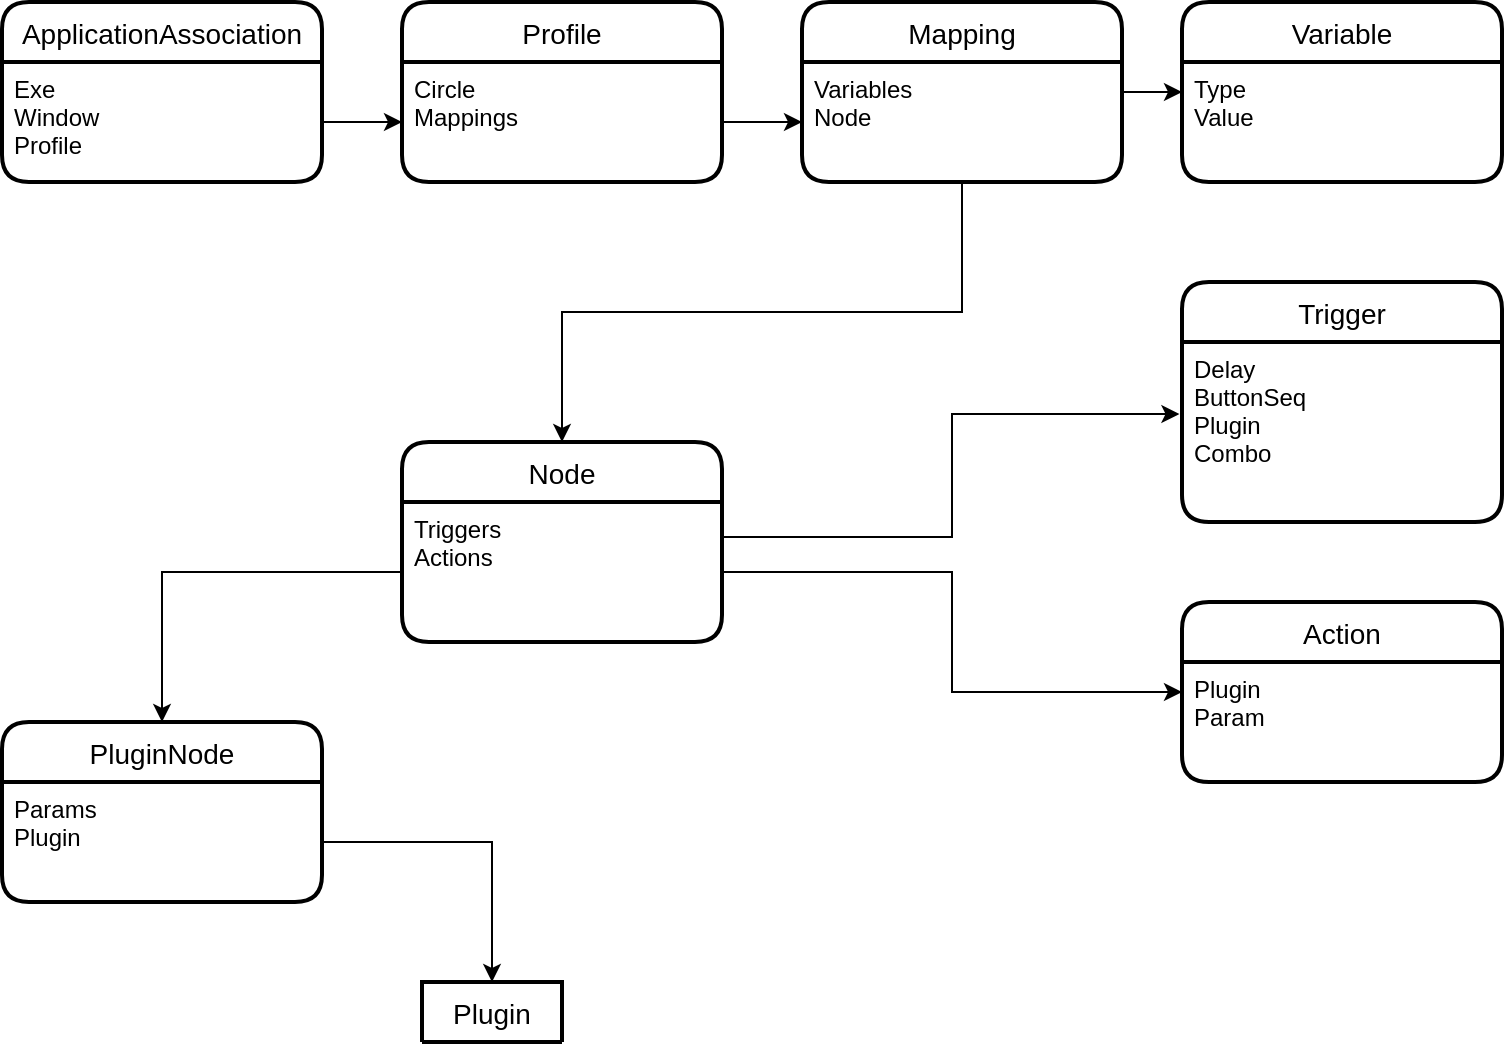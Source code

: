 <mxfile version="13.7.9" type="device"><diagram id="2vy4J_mLM4GVkjczmKXe" name="Page-1"><mxGraphModel dx="1209" dy="703" grid="1" gridSize="10" guides="1" tooltips="1" connect="1" arrows="1" fold="1" page="1" pageScale="1" pageWidth="850" pageHeight="1100" math="0" shadow="0"><root><mxCell id="0"/><mxCell id="1" parent="0"/><mxCell id="aiorbzhhPDXtqzXvvqPQ-1" value="ApplicationAssociation" style="swimlane;childLayout=stackLayout;horizontal=1;startSize=30;horizontalStack=0;rounded=1;fontSize=14;fontStyle=0;strokeWidth=2;resizeParent=0;resizeLast=1;shadow=0;dashed=0;align=center;swimlaneFillColor=none;" parent="1" vertex="1"><mxGeometry x="40" y="30" width="160" height="90" as="geometry"><mxRectangle x="50" y="180" width="170" height="30" as="alternateBounds"/></mxGeometry></mxCell><mxCell id="aiorbzhhPDXtqzXvvqPQ-2" value="Exe&#10;Window&#10;Profile&#10;" style="align=left;strokeColor=none;fillColor=none;spacingLeft=4;fontSize=12;verticalAlign=top;resizable=0;rotatable=0;part=1;fontStyle=0;labelBackgroundColor=none;" parent="aiorbzhhPDXtqzXvvqPQ-1" vertex="1"><mxGeometry y="30" width="160" height="60" as="geometry"/></mxCell><mxCell id="aiorbzhhPDXtqzXvvqPQ-3" value="Profile" style="swimlane;childLayout=stackLayout;horizontal=1;startSize=30;horizontalStack=0;rounded=1;fontSize=14;fontStyle=0;strokeWidth=2;resizeParent=0;resizeLast=1;shadow=0;dashed=0;align=center;swimlaneFillColor=none;" parent="1" vertex="1"><mxGeometry x="240" y="30" width="160" height="90" as="geometry"/></mxCell><mxCell id="aiorbzhhPDXtqzXvvqPQ-4" value="Circle&#10;Mappings" style="align=left;strokeColor=none;fillColor=none;spacingLeft=4;fontSize=12;verticalAlign=top;resizable=0;rotatable=0;part=1;" parent="aiorbzhhPDXtqzXvvqPQ-3" vertex="1"><mxGeometry y="30" width="160" height="60" as="geometry"/></mxCell><mxCell id="aiorbzhhPDXtqzXvvqPQ-30" style="edgeStyle=orthogonalEdgeStyle;rounded=0;orthogonalLoop=1;jettySize=auto;html=1;entryX=0;entryY=0.25;entryDx=0;entryDy=0;" parent="1" source="aiorbzhhPDXtqzXvvqPQ-5" target="aiorbzhhPDXtqzXvvqPQ-29" edge="1"><mxGeometry relative="1" as="geometry"/></mxCell><mxCell id="aiorbzhhPDXtqzXvvqPQ-5" value="Mapping" style="swimlane;childLayout=stackLayout;horizontal=1;startSize=30;horizontalStack=0;rounded=1;fontSize=14;fontStyle=0;strokeWidth=2;resizeParent=0;resizeLast=1;shadow=0;dashed=0;align=center;swimlaneFillColor=none;" parent="1" vertex="1"><mxGeometry x="440" y="30" width="160" height="90" as="geometry"/></mxCell><mxCell id="aiorbzhhPDXtqzXvvqPQ-6" value="Variables&#10;Node" style="align=left;strokeColor=none;fillColor=none;spacingLeft=4;fontSize=12;verticalAlign=top;resizable=0;rotatable=0;part=1;" parent="aiorbzhhPDXtqzXvvqPQ-5" vertex="1"><mxGeometry y="30" width="160" height="60" as="geometry"/></mxCell><mxCell id="aiorbzhhPDXtqzXvvqPQ-7" value="Node" style="swimlane;childLayout=stackLayout;horizontal=1;startSize=30;horizontalStack=0;rounded=1;fontSize=14;fontStyle=0;strokeWidth=2;resizeParent=0;resizeLast=1;shadow=0;dashed=0;align=center;swimlaneFillColor=none;" parent="1" vertex="1"><mxGeometry x="240" y="250" width="160" height="100" as="geometry"/></mxCell><mxCell id="aiorbzhhPDXtqzXvvqPQ-8" value="Triggers&#10;Actions" style="align=left;strokeColor=none;fillColor=none;spacingLeft=4;fontSize=12;verticalAlign=top;resizable=0;rotatable=0;part=1;" parent="aiorbzhhPDXtqzXvvqPQ-7" vertex="1"><mxGeometry y="30" width="160" height="70" as="geometry"/></mxCell><mxCell id="aiorbzhhPDXtqzXvvqPQ-11" value="Action" style="swimlane;childLayout=stackLayout;horizontal=1;startSize=30;horizontalStack=0;rounded=1;fontSize=14;fontStyle=0;strokeWidth=2;resizeParent=0;resizeLast=1;shadow=0;dashed=0;align=center;swimlaneFillColor=none;" parent="1" vertex="1"><mxGeometry x="630" y="330" width="160" height="90" as="geometry"/></mxCell><mxCell id="aiorbzhhPDXtqzXvvqPQ-12" value="Plugin&#10;Param" style="align=left;strokeColor=none;fillColor=none;spacingLeft=4;fontSize=12;verticalAlign=top;resizable=0;rotatable=0;part=1;" parent="aiorbzhhPDXtqzXvvqPQ-11" vertex="1"><mxGeometry y="30" width="160" height="60" as="geometry"/></mxCell><mxCell id="aiorbzhhPDXtqzXvvqPQ-14" value="PluginNode" style="swimlane;childLayout=stackLayout;horizontal=1;startSize=30;horizontalStack=0;rounded=1;fontSize=14;fontStyle=0;strokeWidth=2;resizeParent=0;resizeLast=1;shadow=0;dashed=0;align=center;swimlaneFillColor=none;" parent="1" vertex="1"><mxGeometry x="40" y="390" width="160" height="90" as="geometry"/></mxCell><mxCell id="aiorbzhhPDXtqzXvvqPQ-15" value="Params&#10;Plugin" style="align=left;strokeColor=none;fillColor=none;spacingLeft=4;fontSize=12;verticalAlign=top;resizable=0;rotatable=0;part=1;" parent="aiorbzhhPDXtqzXvvqPQ-14" vertex="1"><mxGeometry y="30" width="160" height="60" as="geometry"/></mxCell><mxCell id="aiorbzhhPDXtqzXvvqPQ-16" value="Plugin" style="swimlane;childLayout=stackLayout;horizontal=1;startSize=30;horizontalStack=0;rounded=1;fontSize=14;fontStyle=0;strokeWidth=2;resizeParent=0;resizeLast=1;shadow=0;dashed=0;align=center;swimlaneFillColor=#ffffff;" parent="1" vertex="1" collapsed="1"><mxGeometry x="250" y="520" width="70" height="30" as="geometry"><mxRectangle x="540" y="100" width="160" height="120" as="alternateBounds"/></mxGeometry></mxCell><mxCell id="aiorbzhhPDXtqzXvvqPQ-21" style="edgeStyle=orthogonalEdgeStyle;rounded=0;orthogonalLoop=1;jettySize=auto;html=1;entryX=0;entryY=0.5;entryDx=0;entryDy=0;" parent="1" source="aiorbzhhPDXtqzXvvqPQ-2" target="aiorbzhhPDXtqzXvvqPQ-4" edge="1"><mxGeometry relative="1" as="geometry"/></mxCell><mxCell id="aiorbzhhPDXtqzXvvqPQ-22" style="edgeStyle=orthogonalEdgeStyle;rounded=0;orthogonalLoop=1;jettySize=auto;html=1;exitX=1;exitY=0.5;exitDx=0;exitDy=0;entryX=0;entryY=0.5;entryDx=0;entryDy=0;" parent="1" source="aiorbzhhPDXtqzXvvqPQ-4" target="aiorbzhhPDXtqzXvvqPQ-6" edge="1"><mxGeometry relative="1" as="geometry"/></mxCell><mxCell id="aiorbzhhPDXtqzXvvqPQ-23" style="edgeStyle=orthogonalEdgeStyle;rounded=0;orthogonalLoop=1;jettySize=auto;html=1;exitX=0.5;exitY=1;exitDx=0;exitDy=0;entryX=0.5;entryY=0;entryDx=0;entryDy=0;" parent="1" source="aiorbzhhPDXtqzXvvqPQ-6" target="aiorbzhhPDXtqzXvvqPQ-7" edge="1"><mxGeometry relative="1" as="geometry"><Array as="points"><mxPoint x="520" y="185"/><mxPoint x="320" y="185"/></Array></mxGeometry></mxCell><mxCell id="aiorbzhhPDXtqzXvvqPQ-24" style="edgeStyle=orthogonalEdgeStyle;rounded=0;orthogonalLoop=1;jettySize=auto;html=1;exitX=1;exitY=0.25;exitDx=0;exitDy=0;entryX=-0.008;entryY=0.4;entryDx=0;entryDy=0;entryPerimeter=0;" parent="1" source="aiorbzhhPDXtqzXvvqPQ-8" target="aiorbzhhPDXtqzXvvqPQ-10" edge="1"><mxGeometry relative="1" as="geometry"><Array as="points"><mxPoint x="515" y="298"/><mxPoint x="515" y="236"/></Array></mxGeometry></mxCell><mxCell id="aiorbzhhPDXtqzXvvqPQ-25" style="edgeStyle=orthogonalEdgeStyle;rounded=0;orthogonalLoop=1;jettySize=auto;html=1;exitX=1;exitY=0.5;exitDx=0;exitDy=0;entryX=0;entryY=0.25;entryDx=0;entryDy=0;" parent="1" source="aiorbzhhPDXtqzXvvqPQ-8" target="aiorbzhhPDXtqzXvvqPQ-12" edge="1"><mxGeometry relative="1" as="geometry"/></mxCell><mxCell id="aiorbzhhPDXtqzXvvqPQ-26" style="edgeStyle=orthogonalEdgeStyle;rounded=0;orthogonalLoop=1;jettySize=auto;html=1;exitX=0;exitY=0.5;exitDx=0;exitDy=0;entryX=0.5;entryY=0;entryDx=0;entryDy=0;" parent="1" source="aiorbzhhPDXtqzXvvqPQ-8" target="aiorbzhhPDXtqzXvvqPQ-14" edge="1"><mxGeometry relative="1" as="geometry"/></mxCell><mxCell id="aiorbzhhPDXtqzXvvqPQ-27" style="edgeStyle=orthogonalEdgeStyle;rounded=0;orthogonalLoop=1;jettySize=auto;html=1;exitX=1;exitY=0.5;exitDx=0;exitDy=0;entryX=0.5;entryY=0;entryDx=0;entryDy=0;" parent="1" source="aiorbzhhPDXtqzXvvqPQ-15" target="aiorbzhhPDXtqzXvvqPQ-16" edge="1"><mxGeometry relative="1" as="geometry"/></mxCell><mxCell id="aiorbzhhPDXtqzXvvqPQ-28" value="Variable" style="swimlane;childLayout=stackLayout;horizontal=1;startSize=30;horizontalStack=0;rounded=1;fontSize=14;fontStyle=0;strokeWidth=2;resizeParent=0;resizeLast=1;shadow=0;dashed=0;align=center;swimlaneFillColor=none;" parent="1" vertex="1"><mxGeometry x="630" y="30" width="160" height="90" as="geometry"/></mxCell><mxCell id="aiorbzhhPDXtqzXvvqPQ-29" value="Type&#10;Value" style="align=left;strokeColor=none;fillColor=none;spacingLeft=4;fontSize=12;verticalAlign=top;resizable=0;rotatable=0;part=1;" parent="aiorbzhhPDXtqzXvvqPQ-28" vertex="1"><mxGeometry y="30" width="160" height="60" as="geometry"/></mxCell><mxCell id="aiorbzhhPDXtqzXvvqPQ-9" value="Trigger" style="swimlane;childLayout=stackLayout;horizontal=1;startSize=30;horizontalStack=0;rounded=1;fontSize=14;fontStyle=0;strokeWidth=2;resizeParent=0;resizeLast=1;shadow=0;dashed=0;align=center;swimlaneFillColor=none;" parent="1" vertex="1"><mxGeometry x="630" y="170" width="160" height="120" as="geometry"/></mxCell><mxCell id="aiorbzhhPDXtqzXvvqPQ-10" value="Delay&#10;ButtonSeq&#10;Plugin&#10;Combo" style="align=left;strokeColor=none;fillColor=none;spacingLeft=4;fontSize=12;verticalAlign=top;resizable=0;rotatable=0;part=1;" parent="aiorbzhhPDXtqzXvvqPQ-9" vertex="1"><mxGeometry y="30" width="160" height="90" as="geometry"/></mxCell></root></mxGraphModel></diagram></mxfile>